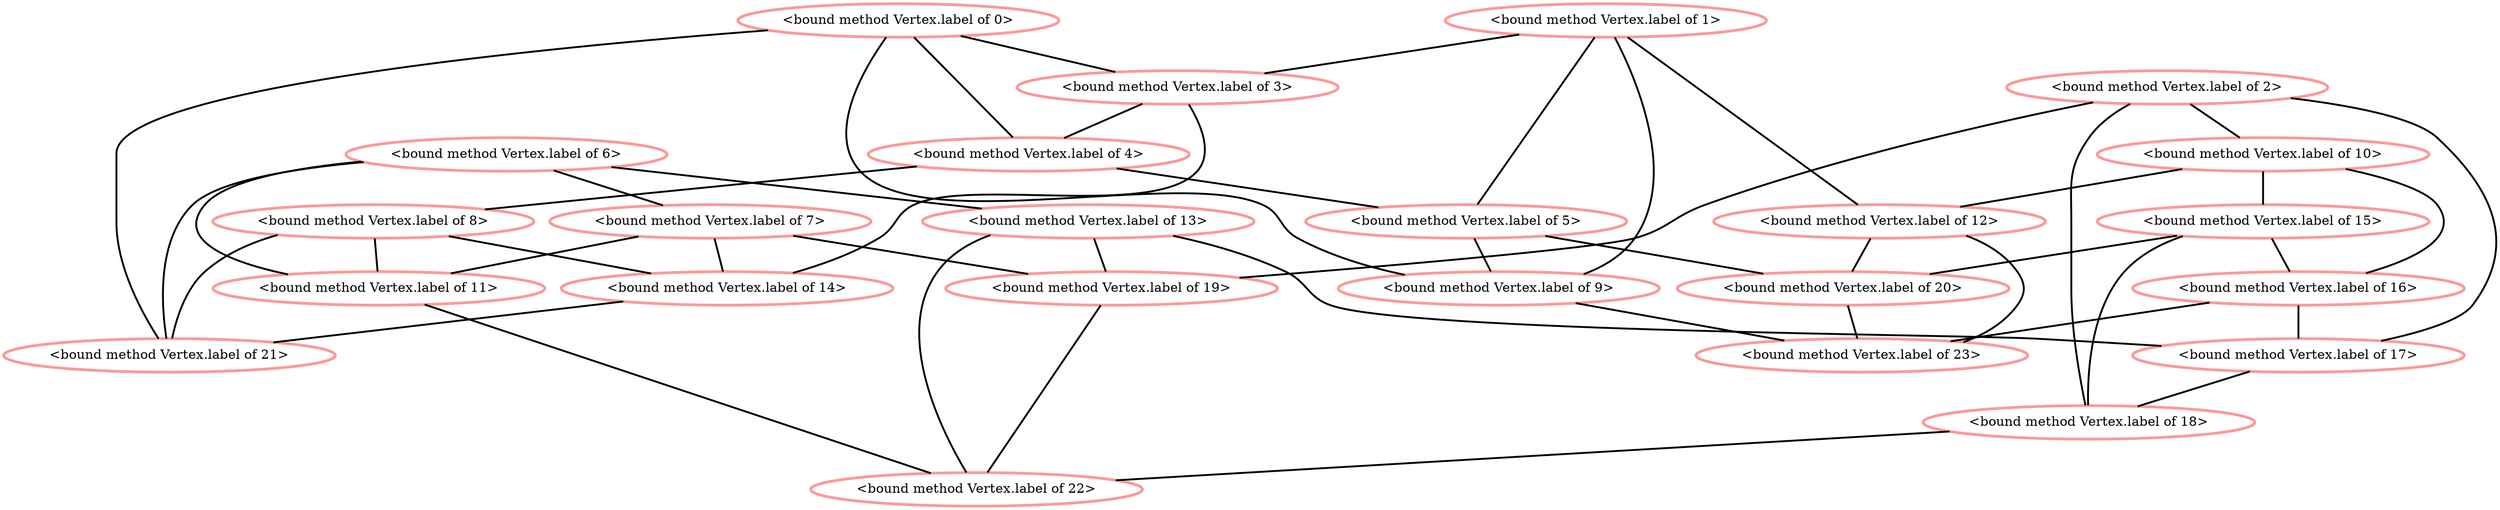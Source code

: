 Graph G {
    0 [penwidth=3,label="<bound method Vertex.label of 0>",color=5, colorscheme=paired12]
    1 [penwidth=3,label="<bound method Vertex.label of 1>",color=5, colorscheme=paired12]
    2 [penwidth=3,label="<bound method Vertex.label of 2>",color=5, colorscheme=paired12]
    3 [penwidth=3,label="<bound method Vertex.label of 3>",color=5, colorscheme=paired12]
    4 [penwidth=3,label="<bound method Vertex.label of 4>",color=5, colorscheme=paired12]
    5 [penwidth=3,label="<bound method Vertex.label of 5>",color=5, colorscheme=paired12]
    6 [penwidth=3,label="<bound method Vertex.label of 6>",color=5, colorscheme=paired12]
    7 [penwidth=3,label="<bound method Vertex.label of 7>",color=5, colorscheme=paired12]
    8 [penwidth=3,label="<bound method Vertex.label of 8>",color=5, colorscheme=paired12]
    9 [penwidth=3,label="<bound method Vertex.label of 9>",color=5, colorscheme=paired12]
    10 [penwidth=3,label="<bound method Vertex.label of 10>",color=5, colorscheme=paired12]
    11 [penwidth=3,label="<bound method Vertex.label of 11>",color=5, colorscheme=paired12]
    12 [penwidth=3,label="<bound method Vertex.label of 12>",color=5, colorscheme=paired12]
    13 [penwidth=3,label="<bound method Vertex.label of 13>",color=5, colorscheme=paired12]
    14 [penwidth=3,label="<bound method Vertex.label of 14>",color=5, colorscheme=paired12]
    15 [penwidth=3,label="<bound method Vertex.label of 15>",color=5, colorscheme=paired12]
    16 [penwidth=3,label="<bound method Vertex.label of 16>",color=5, colorscheme=paired12]
    17 [penwidth=3,label="<bound method Vertex.label of 17>",color=5, colorscheme=paired12]
    18 [penwidth=3,label="<bound method Vertex.label of 18>",color=5, colorscheme=paired12]
    19 [penwidth=3,label="<bound method Vertex.label of 19>",color=5, colorscheme=paired12]
    20 [penwidth=3,label="<bound method Vertex.label of 20>",color=5, colorscheme=paired12]
    21 [penwidth=3,label="<bound method Vertex.label of 21>",color=5, colorscheme=paired12]
    22 [penwidth=3,label="<bound method Vertex.label of 22>",color=5, colorscheme=paired12]
    23 [penwidth=3,label="<bound method Vertex.label of 23>",color=5, colorscheme=paired12]

    0--3 [penwidth=2]
    0--4 [penwidth=2]
    0--9 [penwidth=2]
    0--21 [penwidth=2]
    1--3 [penwidth=2]
    1--5 [penwidth=2]
    1--9 [penwidth=2]
    1--12 [penwidth=2]
    2--10 [penwidth=2]
    2--17 [penwidth=2]
    2--18 [penwidth=2]
    2--19 [penwidth=2]
    3--4 [penwidth=2]
    3--14 [penwidth=2]
    4--5 [penwidth=2]
    4--8 [penwidth=2]
    5--9 [penwidth=2]
    5--20 [penwidth=2]
    6--7 [penwidth=2]
    6--11 [penwidth=2]
    6--13 [penwidth=2]
    6--21 [penwidth=2]
    7--11 [penwidth=2]
    7--14 [penwidth=2]
    7--19 [penwidth=2]
    8--11 [penwidth=2]
    8--14 [penwidth=2]
    8--21 [penwidth=2]
    9--23 [penwidth=2]
    10--12 [penwidth=2]
    10--15 [penwidth=2]
    10--16 [penwidth=2]
    11--22 [penwidth=2]
    12--20 [penwidth=2]
    12--23 [penwidth=2]
    13--17 [penwidth=2]
    13--19 [penwidth=2]
    13--22 [penwidth=2]
    14--21 [penwidth=2]
    15--16 [penwidth=2]
    15--18 [penwidth=2]
    15--20 [penwidth=2]
    16--17 [penwidth=2]
    16--23 [penwidth=2]
    17--18 [penwidth=2]
    18--22 [penwidth=2]
    19--22 [penwidth=2]
    20--23 [penwidth=2]
}